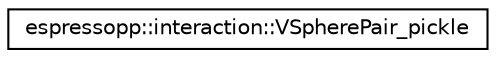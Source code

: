 digraph G
{
  edge [fontname="Helvetica",fontsize="10",labelfontname="Helvetica",labelfontsize="10"];
  node [fontname="Helvetica",fontsize="10",shape=record];
  rankdir="LR";
  Node1 [label="espressopp::interaction::VSpherePair_pickle",height=0.2,width=0.4,color="black", fillcolor="white", style="filled",URL="$structespressopp_1_1interaction_1_1VSpherePair__pickle.html"];
}
